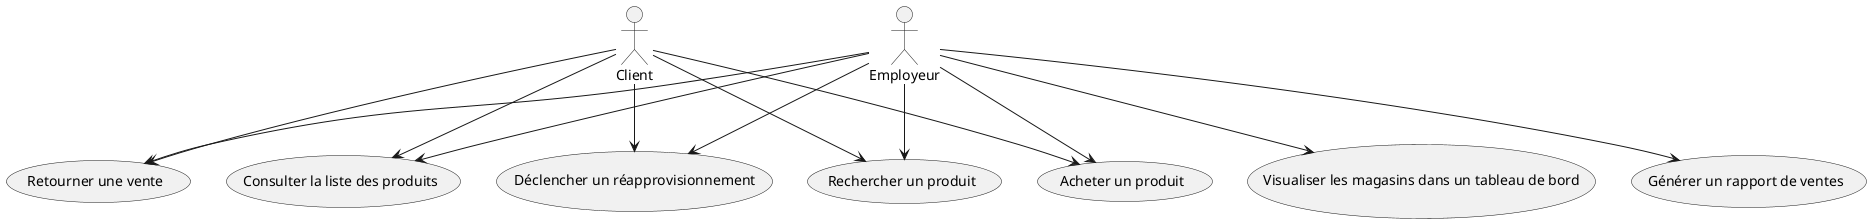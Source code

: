 @startuml
actor "Client" as Client
actor "Employeur" as Systeme

usecase "Rechercher un produit" as UC1
usecase "Acheter un produit" as UC2
usecase "Retourner une vente" as UC3
usecase "Consulter la liste des produits" as UC4
usecase "Déclencher un réapprovisionnement" as UC5
usecase "Générer un rapport de ventes" as UC6
usecase "Visualiser les magasins dans un tableau de bord" as UC7

Client --> UC1
Client --> UC2
Client --> UC3
Client --> UC4
Client --> UC5
Systeme --> UC1
Systeme --> UC2
Systeme --> UC3
Systeme --> UC4
Systeme --> UC5
Systeme --> UC6
Systeme --> UC7
@enduml